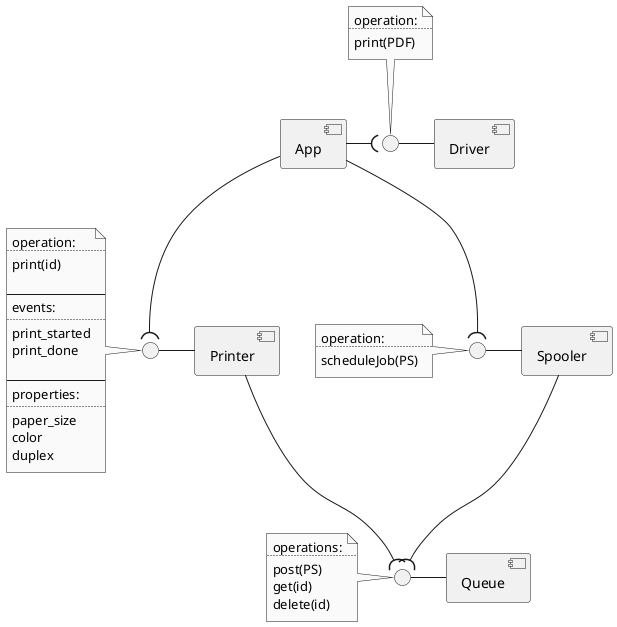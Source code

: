 @startuml
component App
component Driver
interface " " as iDriver

component Spooler
interface " " as iSpooler

component Queue
interface " " as iQueue

component Printer
interface " " as iPrinter

App -( iDriver
iDriver - Driver

App --( iSpooler
iSpooler - Spooler

Spooler --( iQueue
iQueue - Queue

Printer --( iQueue
iPrinter - Printer

App --( iPrinter


note top of iDriver
operation:
..
print(PDF)
end note

note left of iSpooler
operation:
..
scheduleJob(PS)
end note

note left of iQueue
operations:
..
post(PS)
get(id)
delete(id)
end note


note left of iPrinter
operation:
..
print(id)

--
events:
..
print_started
print_done

--
properties:
..
paper_size
color
duplex
end note



skinparam monochrome true
skinparam shadowing false
@enduml